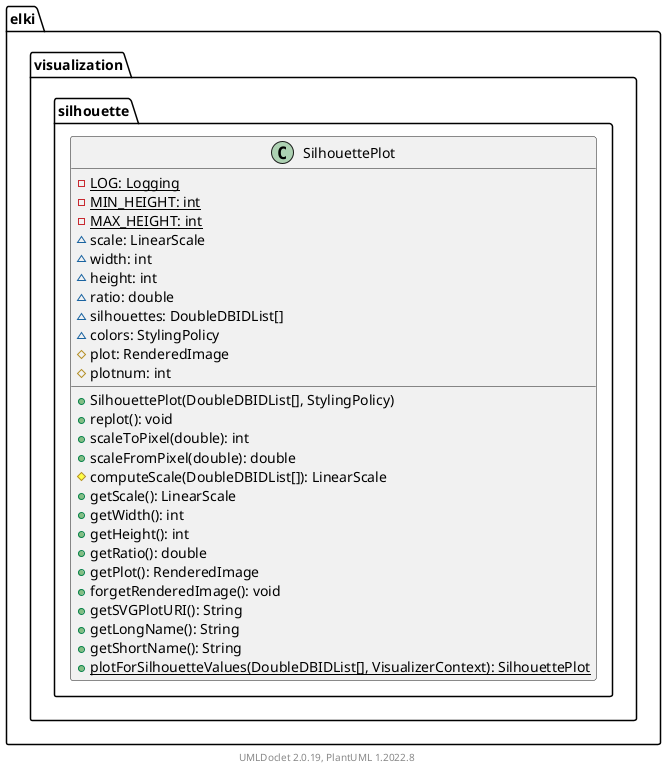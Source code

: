 @startuml
    remove .*\.(Instance|Par|Parameterizer|Factory)$
    namespace elki.visualization.silhouette {

        class SilhouettePlot [[SilhouettePlot.html]] {
            {static} -LOG: Logging
            {static} -MIN_HEIGHT: int
            {static} -MAX_HEIGHT: int
            ~scale: LinearScale
            ~width: int
            ~height: int
            ~ratio: double
            ~silhouettes: DoubleDBIDList[]
            ~colors: StylingPolicy
            #plot: RenderedImage
            #plotnum: int
            +SilhouettePlot(DoubleDBIDList[], StylingPolicy)
            +replot(): void
            +scaleToPixel(double): int
            +scaleFromPixel(double): double
            #computeScale(DoubleDBIDList[]): LinearScale
            +getScale(): LinearScale
            +getWidth(): int
            +getHeight(): int
            +getRatio(): double
            +getPlot(): RenderedImage
            +forgetRenderedImage(): void
            +getSVGPlotURI(): String
            +getLongName(): String
            +getShortName(): String
            {static} +plotForSilhouetteValues(DoubleDBIDList[], VisualizerContext): SilhouettePlot
        }

    }

    center footer UMLDoclet 2.0.19, PlantUML 1.2022.8
@enduml
